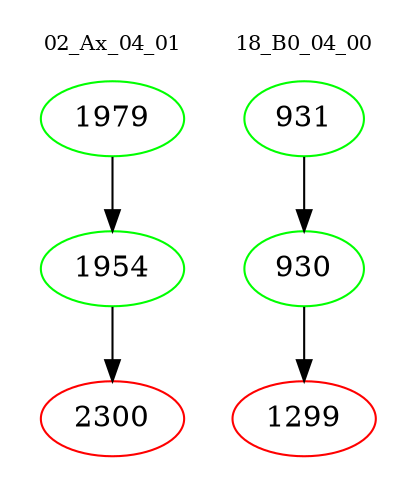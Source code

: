 digraph{
subgraph cluster_0 {
color = white
label = "02_Ax_04_01";
fontsize=10;
T0_1979 [label="1979", color="green"]
T0_1979 -> T0_1954 [color="black"]
T0_1954 [label="1954", color="green"]
T0_1954 -> T0_2300 [color="black"]
T0_2300 [label="2300", color="red"]
}
subgraph cluster_1 {
color = white
label = "18_B0_04_00";
fontsize=10;
T1_931 [label="931", color="green"]
T1_931 -> T1_930 [color="black"]
T1_930 [label="930", color="green"]
T1_930 -> T1_1299 [color="black"]
T1_1299 [label="1299", color="red"]
}
}
